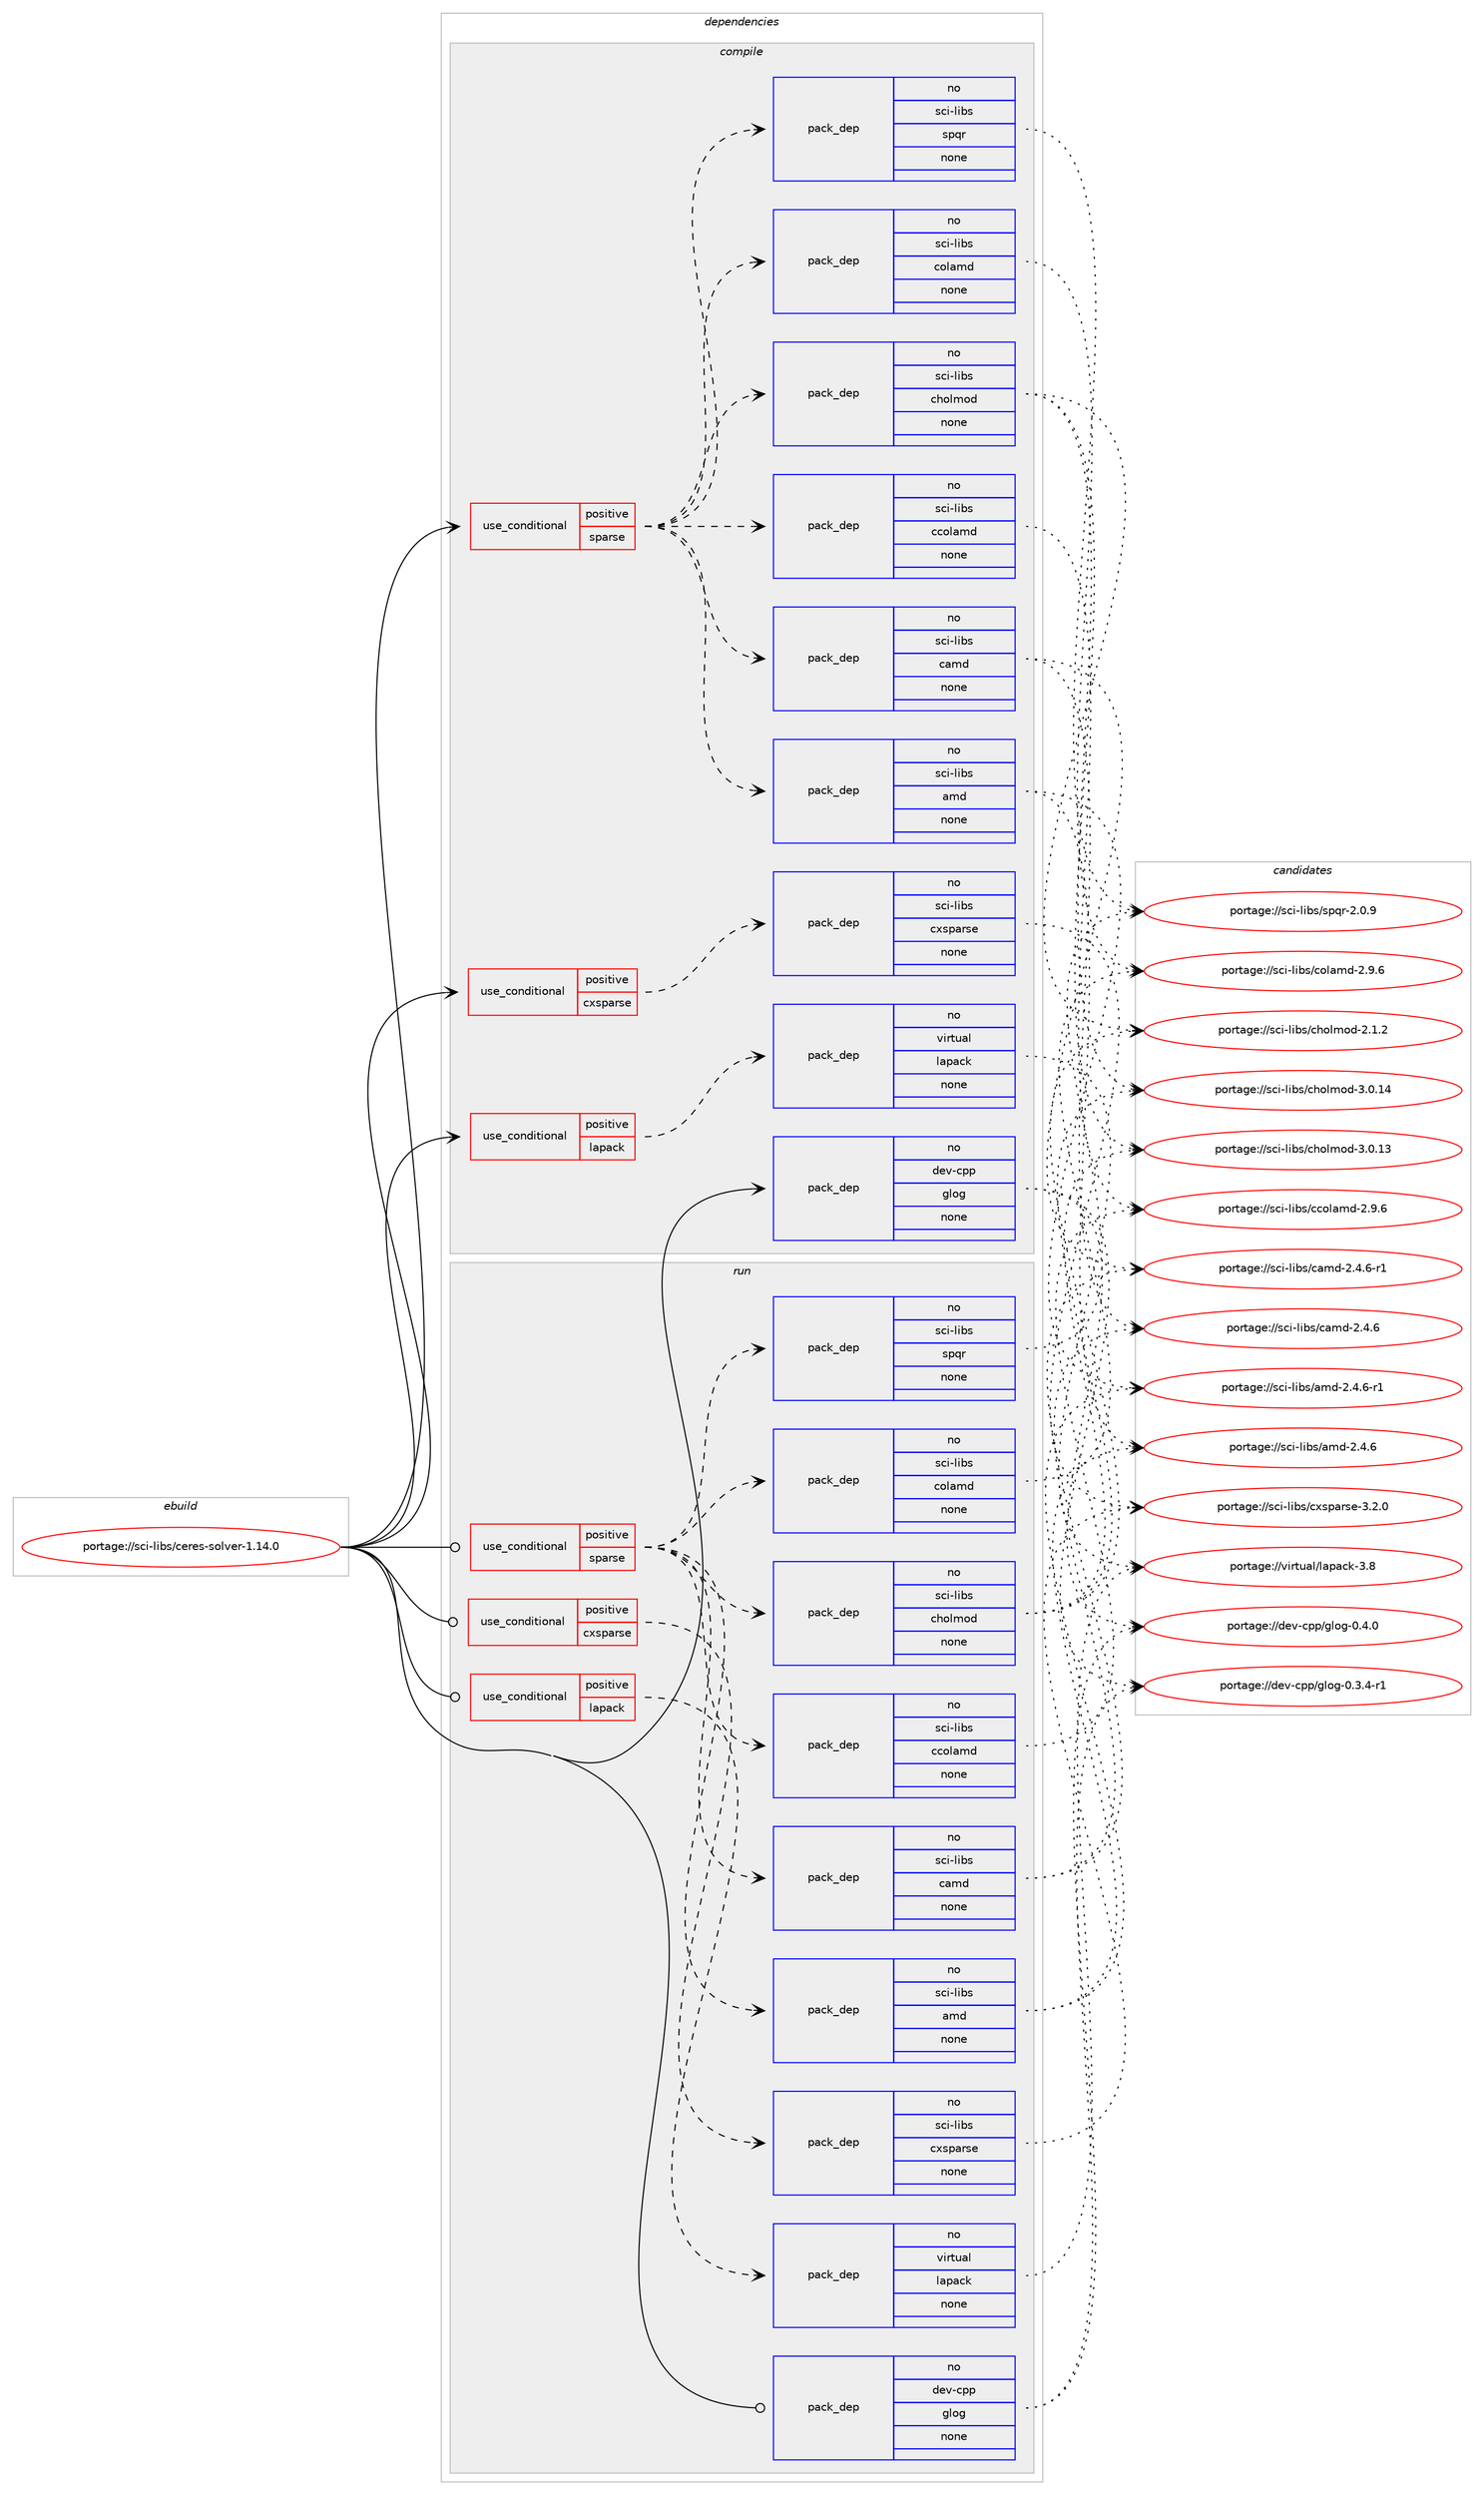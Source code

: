 digraph prolog {

# *************
# Graph options
# *************

newrank=true;
concentrate=true;
compound=true;
graph [rankdir=LR,fontname=Helvetica,fontsize=10,ranksep=1.5];#, ranksep=2.5, nodesep=0.2];
edge  [arrowhead=vee];
node  [fontname=Helvetica,fontsize=10];

# **********
# The ebuild
# **********

subgraph cluster_leftcol {
color=gray;
rank=same;
label=<<i>ebuild</i>>;
id [label="portage://sci-libs/ceres-solver-1.14.0", color=red, width=4, href="../sci-libs/ceres-solver-1.14.0.svg"];
}

# ****************
# The dependencies
# ****************

subgraph cluster_midcol {
color=gray;
label=<<i>dependencies</i>>;
subgraph cluster_compile {
fillcolor="#eeeeee";
style=filled;
label=<<i>compile</i>>;
subgraph cond4409 {
dependency13853 [label=<<TABLE BORDER="0" CELLBORDER="1" CELLSPACING="0" CELLPADDING="4"><TR><TD ROWSPAN="3" CELLPADDING="10">use_conditional</TD></TR><TR><TD>positive</TD></TR><TR><TD>cxsparse</TD></TR></TABLE>>, shape=none, color=red];
subgraph pack9320 {
dependency13854 [label=<<TABLE BORDER="0" CELLBORDER="1" CELLSPACING="0" CELLPADDING="4" WIDTH="220"><TR><TD ROWSPAN="6" CELLPADDING="30">pack_dep</TD></TR><TR><TD WIDTH="110">no</TD></TR><TR><TD>sci-libs</TD></TR><TR><TD>cxsparse</TD></TR><TR><TD>none</TD></TR><TR><TD></TD></TR></TABLE>>, shape=none, color=blue];
}
dependency13853:e -> dependency13854:w [weight=20,style="dashed",arrowhead="vee"];
}
id:e -> dependency13853:w [weight=20,style="solid",arrowhead="vee"];
subgraph cond4410 {
dependency13855 [label=<<TABLE BORDER="0" CELLBORDER="1" CELLSPACING="0" CELLPADDING="4"><TR><TD ROWSPAN="3" CELLPADDING="10">use_conditional</TD></TR><TR><TD>positive</TD></TR><TR><TD>lapack</TD></TR></TABLE>>, shape=none, color=red];
subgraph pack9321 {
dependency13856 [label=<<TABLE BORDER="0" CELLBORDER="1" CELLSPACING="0" CELLPADDING="4" WIDTH="220"><TR><TD ROWSPAN="6" CELLPADDING="30">pack_dep</TD></TR><TR><TD WIDTH="110">no</TD></TR><TR><TD>virtual</TD></TR><TR><TD>lapack</TD></TR><TR><TD>none</TD></TR><TR><TD></TD></TR></TABLE>>, shape=none, color=blue];
}
dependency13855:e -> dependency13856:w [weight=20,style="dashed",arrowhead="vee"];
}
id:e -> dependency13855:w [weight=20,style="solid",arrowhead="vee"];
subgraph cond4411 {
dependency13857 [label=<<TABLE BORDER="0" CELLBORDER="1" CELLSPACING="0" CELLPADDING="4"><TR><TD ROWSPAN="3" CELLPADDING="10">use_conditional</TD></TR><TR><TD>positive</TD></TR><TR><TD>sparse</TD></TR></TABLE>>, shape=none, color=red];
subgraph pack9322 {
dependency13858 [label=<<TABLE BORDER="0" CELLBORDER="1" CELLSPACING="0" CELLPADDING="4" WIDTH="220"><TR><TD ROWSPAN="6" CELLPADDING="30">pack_dep</TD></TR><TR><TD WIDTH="110">no</TD></TR><TR><TD>sci-libs</TD></TR><TR><TD>amd</TD></TR><TR><TD>none</TD></TR><TR><TD></TD></TR></TABLE>>, shape=none, color=blue];
}
dependency13857:e -> dependency13858:w [weight=20,style="dashed",arrowhead="vee"];
subgraph pack9323 {
dependency13859 [label=<<TABLE BORDER="0" CELLBORDER="1" CELLSPACING="0" CELLPADDING="4" WIDTH="220"><TR><TD ROWSPAN="6" CELLPADDING="30">pack_dep</TD></TR><TR><TD WIDTH="110">no</TD></TR><TR><TD>sci-libs</TD></TR><TR><TD>camd</TD></TR><TR><TD>none</TD></TR><TR><TD></TD></TR></TABLE>>, shape=none, color=blue];
}
dependency13857:e -> dependency13859:w [weight=20,style="dashed",arrowhead="vee"];
subgraph pack9324 {
dependency13860 [label=<<TABLE BORDER="0" CELLBORDER="1" CELLSPACING="0" CELLPADDING="4" WIDTH="220"><TR><TD ROWSPAN="6" CELLPADDING="30">pack_dep</TD></TR><TR><TD WIDTH="110">no</TD></TR><TR><TD>sci-libs</TD></TR><TR><TD>ccolamd</TD></TR><TR><TD>none</TD></TR><TR><TD></TD></TR></TABLE>>, shape=none, color=blue];
}
dependency13857:e -> dependency13860:w [weight=20,style="dashed",arrowhead="vee"];
subgraph pack9325 {
dependency13861 [label=<<TABLE BORDER="0" CELLBORDER="1" CELLSPACING="0" CELLPADDING="4" WIDTH="220"><TR><TD ROWSPAN="6" CELLPADDING="30">pack_dep</TD></TR><TR><TD WIDTH="110">no</TD></TR><TR><TD>sci-libs</TD></TR><TR><TD>cholmod</TD></TR><TR><TD>none</TD></TR><TR><TD></TD></TR></TABLE>>, shape=none, color=blue];
}
dependency13857:e -> dependency13861:w [weight=20,style="dashed",arrowhead="vee"];
subgraph pack9326 {
dependency13862 [label=<<TABLE BORDER="0" CELLBORDER="1" CELLSPACING="0" CELLPADDING="4" WIDTH="220"><TR><TD ROWSPAN="6" CELLPADDING="30">pack_dep</TD></TR><TR><TD WIDTH="110">no</TD></TR><TR><TD>sci-libs</TD></TR><TR><TD>colamd</TD></TR><TR><TD>none</TD></TR><TR><TD></TD></TR></TABLE>>, shape=none, color=blue];
}
dependency13857:e -> dependency13862:w [weight=20,style="dashed",arrowhead="vee"];
subgraph pack9327 {
dependency13863 [label=<<TABLE BORDER="0" CELLBORDER="1" CELLSPACING="0" CELLPADDING="4" WIDTH="220"><TR><TD ROWSPAN="6" CELLPADDING="30">pack_dep</TD></TR><TR><TD WIDTH="110">no</TD></TR><TR><TD>sci-libs</TD></TR><TR><TD>spqr</TD></TR><TR><TD>none</TD></TR><TR><TD></TD></TR></TABLE>>, shape=none, color=blue];
}
dependency13857:e -> dependency13863:w [weight=20,style="dashed",arrowhead="vee"];
}
id:e -> dependency13857:w [weight=20,style="solid",arrowhead="vee"];
subgraph pack9328 {
dependency13864 [label=<<TABLE BORDER="0" CELLBORDER="1" CELLSPACING="0" CELLPADDING="4" WIDTH="220"><TR><TD ROWSPAN="6" CELLPADDING="30">pack_dep</TD></TR><TR><TD WIDTH="110">no</TD></TR><TR><TD>dev-cpp</TD></TR><TR><TD>glog</TD></TR><TR><TD>none</TD></TR><TR><TD></TD></TR></TABLE>>, shape=none, color=blue];
}
id:e -> dependency13864:w [weight=20,style="solid",arrowhead="vee"];
}
subgraph cluster_compileandrun {
fillcolor="#eeeeee";
style=filled;
label=<<i>compile and run</i>>;
}
subgraph cluster_run {
fillcolor="#eeeeee";
style=filled;
label=<<i>run</i>>;
subgraph cond4412 {
dependency13865 [label=<<TABLE BORDER="0" CELLBORDER="1" CELLSPACING="0" CELLPADDING="4"><TR><TD ROWSPAN="3" CELLPADDING="10">use_conditional</TD></TR><TR><TD>positive</TD></TR><TR><TD>cxsparse</TD></TR></TABLE>>, shape=none, color=red];
subgraph pack9329 {
dependency13866 [label=<<TABLE BORDER="0" CELLBORDER="1" CELLSPACING="0" CELLPADDING="4" WIDTH="220"><TR><TD ROWSPAN="6" CELLPADDING="30">pack_dep</TD></TR><TR><TD WIDTH="110">no</TD></TR><TR><TD>sci-libs</TD></TR><TR><TD>cxsparse</TD></TR><TR><TD>none</TD></TR><TR><TD></TD></TR></TABLE>>, shape=none, color=blue];
}
dependency13865:e -> dependency13866:w [weight=20,style="dashed",arrowhead="vee"];
}
id:e -> dependency13865:w [weight=20,style="solid",arrowhead="odot"];
subgraph cond4413 {
dependency13867 [label=<<TABLE BORDER="0" CELLBORDER="1" CELLSPACING="0" CELLPADDING="4"><TR><TD ROWSPAN="3" CELLPADDING="10">use_conditional</TD></TR><TR><TD>positive</TD></TR><TR><TD>lapack</TD></TR></TABLE>>, shape=none, color=red];
subgraph pack9330 {
dependency13868 [label=<<TABLE BORDER="0" CELLBORDER="1" CELLSPACING="0" CELLPADDING="4" WIDTH="220"><TR><TD ROWSPAN="6" CELLPADDING="30">pack_dep</TD></TR><TR><TD WIDTH="110">no</TD></TR><TR><TD>virtual</TD></TR><TR><TD>lapack</TD></TR><TR><TD>none</TD></TR><TR><TD></TD></TR></TABLE>>, shape=none, color=blue];
}
dependency13867:e -> dependency13868:w [weight=20,style="dashed",arrowhead="vee"];
}
id:e -> dependency13867:w [weight=20,style="solid",arrowhead="odot"];
subgraph cond4414 {
dependency13869 [label=<<TABLE BORDER="0" CELLBORDER="1" CELLSPACING="0" CELLPADDING="4"><TR><TD ROWSPAN="3" CELLPADDING="10">use_conditional</TD></TR><TR><TD>positive</TD></TR><TR><TD>sparse</TD></TR></TABLE>>, shape=none, color=red];
subgraph pack9331 {
dependency13870 [label=<<TABLE BORDER="0" CELLBORDER="1" CELLSPACING="0" CELLPADDING="4" WIDTH="220"><TR><TD ROWSPAN="6" CELLPADDING="30">pack_dep</TD></TR><TR><TD WIDTH="110">no</TD></TR><TR><TD>sci-libs</TD></TR><TR><TD>amd</TD></TR><TR><TD>none</TD></TR><TR><TD></TD></TR></TABLE>>, shape=none, color=blue];
}
dependency13869:e -> dependency13870:w [weight=20,style="dashed",arrowhead="vee"];
subgraph pack9332 {
dependency13871 [label=<<TABLE BORDER="0" CELLBORDER="1" CELLSPACING="0" CELLPADDING="4" WIDTH="220"><TR><TD ROWSPAN="6" CELLPADDING="30">pack_dep</TD></TR><TR><TD WIDTH="110">no</TD></TR><TR><TD>sci-libs</TD></TR><TR><TD>camd</TD></TR><TR><TD>none</TD></TR><TR><TD></TD></TR></TABLE>>, shape=none, color=blue];
}
dependency13869:e -> dependency13871:w [weight=20,style="dashed",arrowhead="vee"];
subgraph pack9333 {
dependency13872 [label=<<TABLE BORDER="0" CELLBORDER="1" CELLSPACING="0" CELLPADDING="4" WIDTH="220"><TR><TD ROWSPAN="6" CELLPADDING="30">pack_dep</TD></TR><TR><TD WIDTH="110">no</TD></TR><TR><TD>sci-libs</TD></TR><TR><TD>ccolamd</TD></TR><TR><TD>none</TD></TR><TR><TD></TD></TR></TABLE>>, shape=none, color=blue];
}
dependency13869:e -> dependency13872:w [weight=20,style="dashed",arrowhead="vee"];
subgraph pack9334 {
dependency13873 [label=<<TABLE BORDER="0" CELLBORDER="1" CELLSPACING="0" CELLPADDING="4" WIDTH="220"><TR><TD ROWSPAN="6" CELLPADDING="30">pack_dep</TD></TR><TR><TD WIDTH="110">no</TD></TR><TR><TD>sci-libs</TD></TR><TR><TD>cholmod</TD></TR><TR><TD>none</TD></TR><TR><TD></TD></TR></TABLE>>, shape=none, color=blue];
}
dependency13869:e -> dependency13873:w [weight=20,style="dashed",arrowhead="vee"];
subgraph pack9335 {
dependency13874 [label=<<TABLE BORDER="0" CELLBORDER="1" CELLSPACING="0" CELLPADDING="4" WIDTH="220"><TR><TD ROWSPAN="6" CELLPADDING="30">pack_dep</TD></TR><TR><TD WIDTH="110">no</TD></TR><TR><TD>sci-libs</TD></TR><TR><TD>colamd</TD></TR><TR><TD>none</TD></TR><TR><TD></TD></TR></TABLE>>, shape=none, color=blue];
}
dependency13869:e -> dependency13874:w [weight=20,style="dashed",arrowhead="vee"];
subgraph pack9336 {
dependency13875 [label=<<TABLE BORDER="0" CELLBORDER="1" CELLSPACING="0" CELLPADDING="4" WIDTH="220"><TR><TD ROWSPAN="6" CELLPADDING="30">pack_dep</TD></TR><TR><TD WIDTH="110">no</TD></TR><TR><TD>sci-libs</TD></TR><TR><TD>spqr</TD></TR><TR><TD>none</TD></TR><TR><TD></TD></TR></TABLE>>, shape=none, color=blue];
}
dependency13869:e -> dependency13875:w [weight=20,style="dashed",arrowhead="vee"];
}
id:e -> dependency13869:w [weight=20,style="solid",arrowhead="odot"];
subgraph pack9337 {
dependency13876 [label=<<TABLE BORDER="0" CELLBORDER="1" CELLSPACING="0" CELLPADDING="4" WIDTH="220"><TR><TD ROWSPAN="6" CELLPADDING="30">pack_dep</TD></TR><TR><TD WIDTH="110">no</TD></TR><TR><TD>dev-cpp</TD></TR><TR><TD>glog</TD></TR><TR><TD>none</TD></TR><TR><TD></TD></TR></TABLE>>, shape=none, color=blue];
}
id:e -> dependency13876:w [weight=20,style="solid",arrowhead="odot"];
}
}

# **************
# The candidates
# **************

subgraph cluster_choices {
rank=same;
color=gray;
label=<<i>candidates</i>>;

subgraph choice9320 {
color=black;
nodesep=1;
choice115991054510810598115479912011511297114115101455146504648 [label="portage://sci-libs/cxsparse-3.2.0", color=red, width=4,href="../sci-libs/cxsparse-3.2.0.svg"];
dependency13854:e -> choice115991054510810598115479912011511297114115101455146504648:w [style=dotted,weight="100"];
}
subgraph choice9321 {
color=black;
nodesep=1;
choice118105114116117971084710897112979910745514656 [label="portage://virtual/lapack-3.8", color=red, width=4,href="../virtual/lapack-3.8.svg"];
dependency13856:e -> choice118105114116117971084710897112979910745514656:w [style=dotted,weight="100"];
}
subgraph choice9322 {
color=black;
nodesep=1;
choice11599105451081059811547971091004550465246544511449 [label="portage://sci-libs/amd-2.4.6-r1", color=red, width=4,href="../sci-libs/amd-2.4.6-r1.svg"];
choice1159910545108105981154797109100455046524654 [label="portage://sci-libs/amd-2.4.6", color=red, width=4,href="../sci-libs/amd-2.4.6.svg"];
dependency13858:e -> choice11599105451081059811547971091004550465246544511449:w [style=dotted,weight="100"];
dependency13858:e -> choice1159910545108105981154797109100455046524654:w [style=dotted,weight="100"];
}
subgraph choice9323 {
color=black;
nodesep=1;
choice1159910545108105981154799971091004550465246544511449 [label="portage://sci-libs/camd-2.4.6-r1", color=red, width=4,href="../sci-libs/camd-2.4.6-r1.svg"];
choice115991054510810598115479997109100455046524654 [label="portage://sci-libs/camd-2.4.6", color=red, width=4,href="../sci-libs/camd-2.4.6.svg"];
dependency13859:e -> choice1159910545108105981154799971091004550465246544511449:w [style=dotted,weight="100"];
dependency13859:e -> choice115991054510810598115479997109100455046524654:w [style=dotted,weight="100"];
}
subgraph choice9324 {
color=black;
nodesep=1;
choice11599105451081059811547999911110897109100455046574654 [label="portage://sci-libs/ccolamd-2.9.6", color=red, width=4,href="../sci-libs/ccolamd-2.9.6.svg"];
dependency13860:e -> choice11599105451081059811547999911110897109100455046574654:w [style=dotted,weight="100"];
}
subgraph choice9325 {
color=black;
nodesep=1;
choice115991054510810598115479910411110810911110045514648464952 [label="portage://sci-libs/cholmod-3.0.14", color=red, width=4,href="../sci-libs/cholmod-3.0.14.svg"];
choice115991054510810598115479910411110810911110045514648464951 [label="portage://sci-libs/cholmod-3.0.13", color=red, width=4,href="../sci-libs/cholmod-3.0.13.svg"];
choice1159910545108105981154799104111108109111100455046494650 [label="portage://sci-libs/cholmod-2.1.2", color=red, width=4,href="../sci-libs/cholmod-2.1.2.svg"];
dependency13861:e -> choice115991054510810598115479910411110810911110045514648464952:w [style=dotted,weight="100"];
dependency13861:e -> choice115991054510810598115479910411110810911110045514648464951:w [style=dotted,weight="100"];
dependency13861:e -> choice1159910545108105981154799104111108109111100455046494650:w [style=dotted,weight="100"];
}
subgraph choice9326 {
color=black;
nodesep=1;
choice115991054510810598115479911110897109100455046574654 [label="portage://sci-libs/colamd-2.9.6", color=red, width=4,href="../sci-libs/colamd-2.9.6.svg"];
dependency13862:e -> choice115991054510810598115479911110897109100455046574654:w [style=dotted,weight="100"];
}
subgraph choice9327 {
color=black;
nodesep=1;
choice11599105451081059811547115112113114455046484657 [label="portage://sci-libs/spqr-2.0.9", color=red, width=4,href="../sci-libs/spqr-2.0.9.svg"];
dependency13863:e -> choice11599105451081059811547115112113114455046484657:w [style=dotted,weight="100"];
}
subgraph choice9328 {
color=black;
nodesep=1;
choice100101118459911211247103108111103454846524648 [label="portage://dev-cpp/glog-0.4.0", color=red, width=4,href="../dev-cpp/glog-0.4.0.svg"];
choice1001011184599112112471031081111034548465146524511449 [label="portage://dev-cpp/glog-0.3.4-r1", color=red, width=4,href="../dev-cpp/glog-0.3.4-r1.svg"];
dependency13864:e -> choice100101118459911211247103108111103454846524648:w [style=dotted,weight="100"];
dependency13864:e -> choice1001011184599112112471031081111034548465146524511449:w [style=dotted,weight="100"];
}
subgraph choice9329 {
color=black;
nodesep=1;
choice115991054510810598115479912011511297114115101455146504648 [label="portage://sci-libs/cxsparse-3.2.0", color=red, width=4,href="../sci-libs/cxsparse-3.2.0.svg"];
dependency13866:e -> choice115991054510810598115479912011511297114115101455146504648:w [style=dotted,weight="100"];
}
subgraph choice9330 {
color=black;
nodesep=1;
choice118105114116117971084710897112979910745514656 [label="portage://virtual/lapack-3.8", color=red, width=4,href="../virtual/lapack-3.8.svg"];
dependency13868:e -> choice118105114116117971084710897112979910745514656:w [style=dotted,weight="100"];
}
subgraph choice9331 {
color=black;
nodesep=1;
choice11599105451081059811547971091004550465246544511449 [label="portage://sci-libs/amd-2.4.6-r1", color=red, width=4,href="../sci-libs/amd-2.4.6-r1.svg"];
choice1159910545108105981154797109100455046524654 [label="portage://sci-libs/amd-2.4.6", color=red, width=4,href="../sci-libs/amd-2.4.6.svg"];
dependency13870:e -> choice11599105451081059811547971091004550465246544511449:w [style=dotted,weight="100"];
dependency13870:e -> choice1159910545108105981154797109100455046524654:w [style=dotted,weight="100"];
}
subgraph choice9332 {
color=black;
nodesep=1;
choice1159910545108105981154799971091004550465246544511449 [label="portage://sci-libs/camd-2.4.6-r1", color=red, width=4,href="../sci-libs/camd-2.4.6-r1.svg"];
choice115991054510810598115479997109100455046524654 [label="portage://sci-libs/camd-2.4.6", color=red, width=4,href="../sci-libs/camd-2.4.6.svg"];
dependency13871:e -> choice1159910545108105981154799971091004550465246544511449:w [style=dotted,weight="100"];
dependency13871:e -> choice115991054510810598115479997109100455046524654:w [style=dotted,weight="100"];
}
subgraph choice9333 {
color=black;
nodesep=1;
choice11599105451081059811547999911110897109100455046574654 [label="portage://sci-libs/ccolamd-2.9.6", color=red, width=4,href="../sci-libs/ccolamd-2.9.6.svg"];
dependency13872:e -> choice11599105451081059811547999911110897109100455046574654:w [style=dotted,weight="100"];
}
subgraph choice9334 {
color=black;
nodesep=1;
choice115991054510810598115479910411110810911110045514648464952 [label="portage://sci-libs/cholmod-3.0.14", color=red, width=4,href="../sci-libs/cholmod-3.0.14.svg"];
choice115991054510810598115479910411110810911110045514648464951 [label="portage://sci-libs/cholmod-3.0.13", color=red, width=4,href="../sci-libs/cholmod-3.0.13.svg"];
choice1159910545108105981154799104111108109111100455046494650 [label="portage://sci-libs/cholmod-2.1.2", color=red, width=4,href="../sci-libs/cholmod-2.1.2.svg"];
dependency13873:e -> choice115991054510810598115479910411110810911110045514648464952:w [style=dotted,weight="100"];
dependency13873:e -> choice115991054510810598115479910411110810911110045514648464951:w [style=dotted,weight="100"];
dependency13873:e -> choice1159910545108105981154799104111108109111100455046494650:w [style=dotted,weight="100"];
}
subgraph choice9335 {
color=black;
nodesep=1;
choice115991054510810598115479911110897109100455046574654 [label="portage://sci-libs/colamd-2.9.6", color=red, width=4,href="../sci-libs/colamd-2.9.6.svg"];
dependency13874:e -> choice115991054510810598115479911110897109100455046574654:w [style=dotted,weight="100"];
}
subgraph choice9336 {
color=black;
nodesep=1;
choice11599105451081059811547115112113114455046484657 [label="portage://sci-libs/spqr-2.0.9", color=red, width=4,href="../sci-libs/spqr-2.0.9.svg"];
dependency13875:e -> choice11599105451081059811547115112113114455046484657:w [style=dotted,weight="100"];
}
subgraph choice9337 {
color=black;
nodesep=1;
choice100101118459911211247103108111103454846524648 [label="portage://dev-cpp/glog-0.4.0", color=red, width=4,href="../dev-cpp/glog-0.4.0.svg"];
choice1001011184599112112471031081111034548465146524511449 [label="portage://dev-cpp/glog-0.3.4-r1", color=red, width=4,href="../dev-cpp/glog-0.3.4-r1.svg"];
dependency13876:e -> choice100101118459911211247103108111103454846524648:w [style=dotted,weight="100"];
dependency13876:e -> choice1001011184599112112471031081111034548465146524511449:w [style=dotted,weight="100"];
}
}

}
